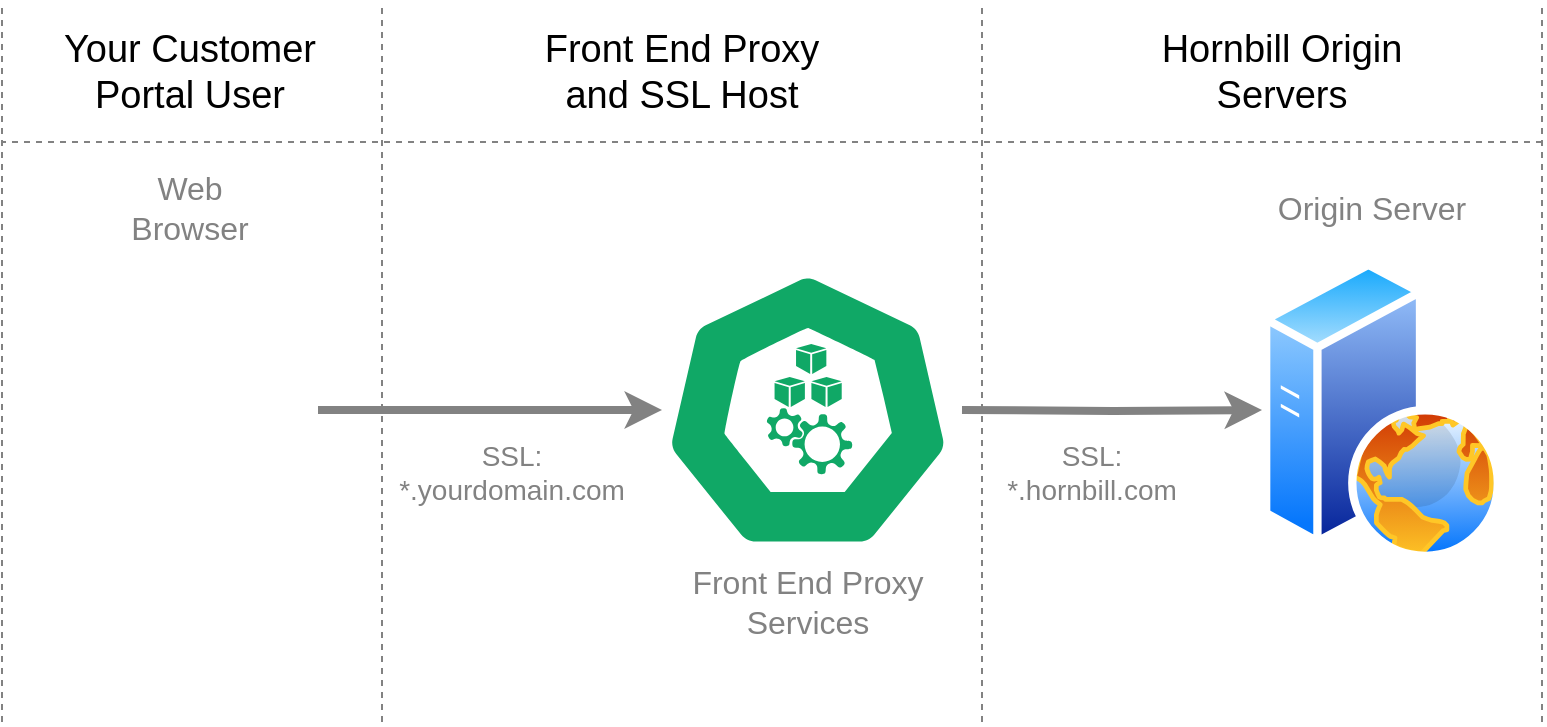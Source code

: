 <mxfile version="22.1.21" type="device">
  <diagram name="Page-1" id="e0iJqbVawJMwF9Dr6PBd">
    <mxGraphModel dx="1564" dy="1061" grid="1" gridSize="10" guides="1" tooltips="1" connect="1" arrows="1" fold="1" page="1" pageScale="1" pageWidth="1100" pageHeight="850" math="0" shadow="0">
      <root>
        <mxCell id="0" />
        <mxCell id="1" parent="0" />
        <mxCell id="Qzpklr-ywFZGnQnEP8zE-7" style="edgeStyle=orthogonalEdgeStyle;rounded=0;orthogonalLoop=1;jettySize=auto;html=1;exitX=1;exitY=0.5;exitDx=0;exitDy=0;strokeWidth=4;fontColor=#858585;strokeColor=#828282;" edge="1" parent="1" source="Qzpklr-ywFZGnQnEP8zE-2" target="Qzpklr-ywFZGnQnEP8zE-10">
          <mxGeometry relative="1" as="geometry">
            <mxPoint x="440" y="394" as="targetPoint" />
          </mxGeometry>
        </mxCell>
        <mxCell id="Qzpklr-ywFZGnQnEP8zE-2" value="" style="shape=image;html=1;verticalAlign=top;verticalLabelPosition=bottom;labelBackgroundColor=#ffffff;imageAspect=0;aspect=fixed;image=https://cdn2.iconfinder.com/data/icons/bitsies/128/Application-128.png" vertex="1" parent="1">
          <mxGeometry x="150" y="330" width="128" height="128" as="geometry" />
        </mxCell>
        <mxCell id="Qzpklr-ywFZGnQnEP8zE-8" style="edgeStyle=orthogonalEdgeStyle;rounded=0;orthogonalLoop=1;jettySize=auto;html=1;exitX=1;exitY=0.5;exitDx=0;exitDy=0;entryX=0;entryY=0.5;entryDx=0;entryDy=0;strokeWidth=4;fontColor=#858585;strokeColor=#828282;" edge="1" parent="1" target="Qzpklr-ywFZGnQnEP8zE-5">
          <mxGeometry relative="1" as="geometry">
            <mxPoint x="600" y="394" as="sourcePoint" />
          </mxGeometry>
        </mxCell>
        <mxCell id="Qzpklr-ywFZGnQnEP8zE-5" value="" style="image;aspect=fixed;perimeter=ellipsePerimeter;html=1;align=center;shadow=0;dashed=0;spacingTop=3;image=img/lib/active_directory/web_server.svg;" vertex="1" parent="1">
          <mxGeometry x="750" y="319" width="120" height="150" as="geometry" />
        </mxCell>
        <mxCell id="Qzpklr-ywFZGnQnEP8zE-9" value="Web Browser" style="text;strokeColor=none;align=center;fillColor=none;html=1;verticalAlign=middle;whiteSpace=wrap;rounded=0;fontSize=16;fontColor=#828282;" vertex="1" parent="1">
          <mxGeometry x="184" y="278" width="60" height="30" as="geometry" />
        </mxCell>
        <mxCell id="Qzpklr-ywFZGnQnEP8zE-10" value="" style="aspect=fixed;sketch=0;html=1;dashed=0;whitespace=wrap;fillColor=#10a866;strokeColor=#ffffff;points=[[0.005,0.63,0],[0.1,0.2,0],[0.9,0.2,0],[0.5,0,0],[0.995,0.63,0],[0.72,0.99,0],[0.5,1,0],[0.28,0.99,0]];shape=mxgraph.kubernetes.icon2;prIcon=k_proxy" vertex="1" parent="1">
          <mxGeometry x="450" y="324" width="145.83" height="140" as="geometry" />
        </mxCell>
        <mxCell id="Qzpklr-ywFZGnQnEP8zE-11" value="Front End Proxy Services" style="text;strokeColor=none;align=center;fillColor=none;html=1;verticalAlign=middle;whiteSpace=wrap;rounded=0;fontSize=16;fontColor=#828282;" vertex="1" parent="1">
          <mxGeometry x="442.92" y="469" width="160" height="41" as="geometry" />
        </mxCell>
        <mxCell id="Qzpklr-ywFZGnQnEP8zE-12" value="Origin Server" style="text;strokeColor=none;align=center;fillColor=none;html=1;verticalAlign=middle;whiteSpace=wrap;rounded=0;fontSize=16;fontColor=#828282;" vertex="1" parent="1">
          <mxGeometry x="740" y="278" width="130" height="30" as="geometry" />
        </mxCell>
        <mxCell id="Qzpklr-ywFZGnQnEP8zE-14" value="SSL: *.hornbill.com" style="text;strokeColor=none;align=center;fillColor=none;html=1;verticalAlign=middle;whiteSpace=wrap;rounded=0;fontSize=14;fontColor=#828282;" vertex="1" parent="1">
          <mxGeometry x="610" y="410" width="110" height="30" as="geometry" />
        </mxCell>
        <mxCell id="Qzpklr-ywFZGnQnEP8zE-15" value="SSL: *.yourdomain.com" style="text;strokeColor=none;align=center;fillColor=none;html=1;verticalAlign=middle;whiteSpace=wrap;rounded=0;fontSize=14;fontColor=#828282;" vertex="1" parent="1">
          <mxGeometry x="320" y="410" width="110" height="30" as="geometry" />
        </mxCell>
        <mxCell id="Qzpklr-ywFZGnQnEP8zE-17" value="" style="endArrow=none;dashed=1;html=1;rounded=0;strokeColor=#828282;" edge="1" parent="1">
          <mxGeometry width="50" height="50" relative="1" as="geometry">
            <mxPoint x="120" y="550" as="sourcePoint" />
            <mxPoint x="120" y="190" as="targetPoint" />
          </mxGeometry>
        </mxCell>
        <mxCell id="Qzpklr-ywFZGnQnEP8zE-19" value="" style="endArrow=none;dashed=1;html=1;rounded=0;strokeColor=#828282;" edge="1" parent="1">
          <mxGeometry width="50" height="50" relative="1" as="geometry">
            <mxPoint x="310" y="550" as="sourcePoint" />
            <mxPoint x="310" y="190" as="targetPoint" />
          </mxGeometry>
        </mxCell>
        <mxCell id="Qzpklr-ywFZGnQnEP8zE-20" value="" style="endArrow=none;dashed=1;html=1;rounded=0;strokeColor=#828282;" edge="1" parent="1">
          <mxGeometry width="50" height="50" relative="1" as="geometry">
            <mxPoint x="610" y="550" as="sourcePoint" />
            <mxPoint x="610" y="190" as="targetPoint" />
          </mxGeometry>
        </mxCell>
        <mxCell id="Qzpklr-ywFZGnQnEP8zE-21" value="" style="endArrow=none;dashed=1;html=1;rounded=0;strokeColor=#828282;" edge="1" parent="1">
          <mxGeometry width="50" height="50" relative="1" as="geometry">
            <mxPoint x="890" y="550" as="sourcePoint" />
            <mxPoint x="890" y="190" as="targetPoint" />
          </mxGeometry>
        </mxCell>
        <mxCell id="Qzpklr-ywFZGnQnEP8zE-22" value="Your Customer Portal User" style="text;strokeColor=none;align=center;fillColor=none;html=1;verticalAlign=middle;whiteSpace=wrap;rounded=0;fontSize=19;" vertex="1" parent="1">
          <mxGeometry x="144" y="210" width="140" height="30" as="geometry" />
        </mxCell>
        <mxCell id="Qzpklr-ywFZGnQnEP8zE-23" value="" style="endArrow=none;dashed=1;html=1;rounded=0;strokeColor=#828282;" edge="1" parent="1">
          <mxGeometry width="50" height="50" relative="1" as="geometry">
            <mxPoint x="890" y="260" as="sourcePoint" />
            <mxPoint x="120" y="260" as="targetPoint" />
          </mxGeometry>
        </mxCell>
        <mxCell id="Qzpklr-ywFZGnQnEP8zE-24" value="Front End Proxy and SSL Host" style="text;strokeColor=none;align=center;fillColor=none;html=1;verticalAlign=middle;whiteSpace=wrap;rounded=0;fontSize=19;" vertex="1" parent="1">
          <mxGeometry x="390" y="210" width="140" height="30" as="geometry" />
        </mxCell>
        <mxCell id="Qzpklr-ywFZGnQnEP8zE-25" value="Hornbill Origin Servers" style="text;strokeColor=none;align=center;fillColor=none;html=1;verticalAlign=middle;whiteSpace=wrap;rounded=0;fontSize=19;" vertex="1" parent="1">
          <mxGeometry x="690" y="210" width="140" height="30" as="geometry" />
        </mxCell>
      </root>
    </mxGraphModel>
  </diagram>
</mxfile>
